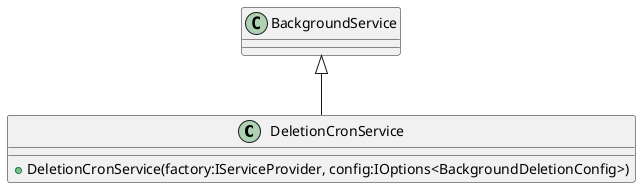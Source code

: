 @startuml
class DeletionCronService {
    + DeletionCronService(factory:IServiceProvider, config:IOptions<BackgroundDeletionConfig>)
}
BackgroundService <|-- DeletionCronService
@enduml
